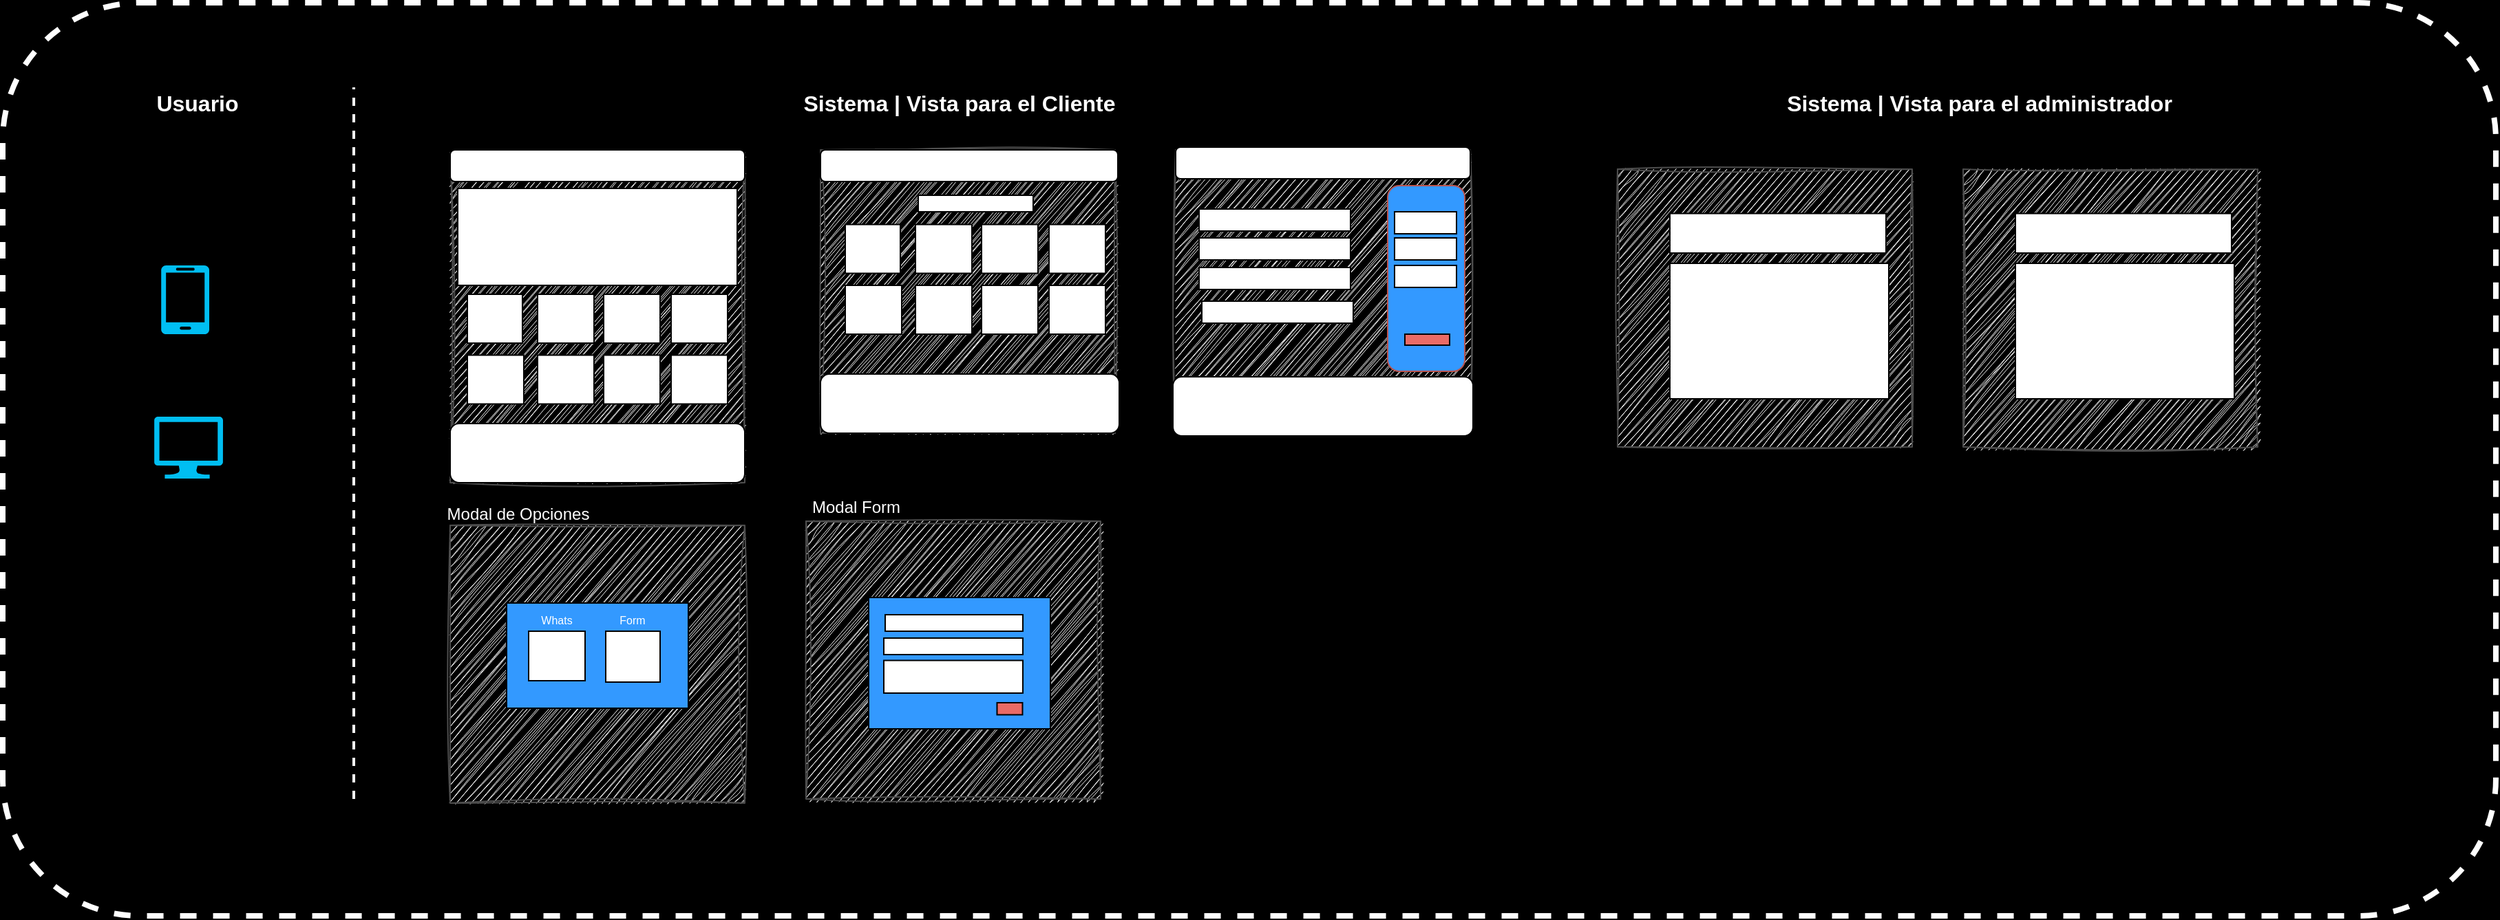 <mxfile version="24.7.6">
  <diagram name="Página-1" id="tjdAhNp8Tf4jcQL1_tRD">
    <mxGraphModel dx="2098" dy="1102" grid="0" gridSize="6" guides="1" tooltips="1" connect="1" arrows="1" fold="1" page="1" pageScale="1" pageWidth="1169" pageHeight="827" background="#000000" math="0" shadow="0">
      <root>
        <mxCell id="0" />
        <mxCell id="1" parent="0" />
        <mxCell id="vzibz0AQZVTIqVIJQ36B-57" value="" style="rounded=1;whiteSpace=wrap;html=1;fillColor=none;strokeWidth=4;strokeColor=#FFFFFF;dashed=1;" parent="1" vertex="1">
          <mxGeometry x="46" y="91" width="1811" height="664" as="geometry" />
        </mxCell>
        <mxCell id="vzibz0AQZVTIqVIJQ36B-58" value="" style="verticalLabelPosition=bottom;html=1;verticalAlign=top;align=center;strokeColor=none;fillColor=#00BEF2;shape=mxgraph.azure.mobile;pointerEvents=1;" parent="1" vertex="1">
          <mxGeometry x="161" y="282" width="35" height="50" as="geometry" />
        </mxCell>
        <mxCell id="vzibz0AQZVTIqVIJQ36B-59" value="" style="verticalLabelPosition=bottom;html=1;verticalAlign=top;align=center;strokeColor=none;fillColor=#00BEF2;shape=mxgraph.azure.computer;pointerEvents=1;" parent="1" vertex="1">
          <mxGeometry x="156" y="392" width="50" height="45" as="geometry" />
        </mxCell>
        <mxCell id="vzibz0AQZVTIqVIJQ36B-62" value="" style="endArrow=none;dashed=1;html=1;rounded=0;strokeColor=#FFFFFF;fontColor=#393C56;fillColor=#F2CC8F;strokeWidth=2;" parent="1" edge="1">
          <mxGeometry width="50" height="50" relative="1" as="geometry">
            <mxPoint x="301" y="670" as="sourcePoint" />
            <mxPoint x="301" y="152.5" as="targetPoint" />
          </mxGeometry>
        </mxCell>
        <mxCell id="vzibz0AQZVTIqVIJQ36B-63" value="" style="endArrow=none;dashed=1;html=1;dashPattern=1 3;strokeWidth=2;rounded=0;" parent="1" edge="1">
          <mxGeometry width="50" height="50" relative="1" as="geometry">
            <mxPoint x="472" y="346" as="sourcePoint" />
            <mxPoint x="522" y="296" as="targetPoint" />
          </mxGeometry>
        </mxCell>
        <mxCell id="vzibz0AQZVTIqVIJQ36B-64" value="" style="endArrow=none;dashed=1;html=1;dashPattern=1 3;strokeWidth=2;rounded=0;" parent="1" edge="1">
          <mxGeometry width="50" height="50" relative="1" as="geometry">
            <mxPoint x="472" y="346" as="sourcePoint" />
            <mxPoint x="522" y="296" as="targetPoint" />
          </mxGeometry>
        </mxCell>
        <mxCell id="vzibz0AQZVTIqVIJQ36B-65" value="" style="endArrow=none;html=1;rounded=0;" parent="1" edge="1">
          <mxGeometry width="50" height="50" relative="1" as="geometry">
            <mxPoint x="472" y="346" as="sourcePoint" />
            <mxPoint x="522" y="296" as="targetPoint" />
          </mxGeometry>
        </mxCell>
        <mxCell id="vzibz0AQZVTIqVIJQ36B-67" value="" style="endArrow=none;html=1;rounded=0;" parent="1" edge="1">
          <mxGeometry width="50" height="50" relative="1" as="geometry">
            <mxPoint x="472" y="346" as="sourcePoint" />
            <mxPoint x="522" y="296" as="targetPoint" />
          </mxGeometry>
        </mxCell>
        <mxCell id="vzibz0AQZVTIqVIJQ36B-70" value="&lt;font color=&quot;#ffffff&quot;&gt;&lt;span style=&quot;font-size: 16px;&quot;&gt;&lt;b&gt;Usuario&lt;/b&gt;&lt;/span&gt;&lt;/font&gt;" style="text;html=1;align=center;verticalAlign=middle;whiteSpace=wrap;rounded=0;fontColor=#393C56;" parent="1" vertex="1">
          <mxGeometry x="147" y="154" width="81" height="20" as="geometry" />
        </mxCell>
        <mxCell id="vzibz0AQZVTIqVIJQ36B-72" value="&lt;font color=&quot;#ffffff&quot;&gt;&lt;span style=&quot;font-size: 16px;&quot;&gt;&lt;b&gt;Sistema | Vista para el Cliente&lt;/b&gt;&lt;/span&gt;&lt;/font&gt;" style="text;html=1;align=center;verticalAlign=middle;whiteSpace=wrap;rounded=0;fontColor=#393C56;" parent="1" vertex="1">
          <mxGeometry x="590" y="154" width="302" height="20" as="geometry" />
        </mxCell>
        <mxCell id="vzibz0AQZVTIqVIJQ36B-75" value="" style="rounded=0;whiteSpace=wrap;html=1;glass=0;shadow=0;sketch=1;curveFitting=1;jiggle=2;fillColor=#f5f5f5;fontColor=#333333;strokeColor=#4D4D4D;" parent="1" vertex="1">
          <mxGeometry x="371" y="200" width="214" height="240" as="geometry" />
        </mxCell>
        <mxCell id="vzibz0AQZVTIqVIJQ36B-78" value="" style="rounded=0;whiteSpace=wrap;html=1;glass=0;shadow=0;sketch=1;curveFitting=1;jiggle=2;fillColor=#f5f5f5;fontColor=#333333;strokeColor=#4D4D4D;" parent="1" vertex="1">
          <mxGeometry x="640" y="198" width="214" height="206" as="geometry" />
        </mxCell>
        <mxCell id="vzibz0AQZVTIqVIJQ36B-79" value="" style="rounded=0;whiteSpace=wrap;html=1;glass=0;shadow=0;sketch=1;curveFitting=1;jiggle=2;fillColor=#f5f5f5;fontColor=#333333;strokeColor=#4D4D4D;" parent="1" vertex="1">
          <mxGeometry x="898" y="198" width="214" height="206" as="geometry" />
        </mxCell>
        <mxCell id="vzibz0AQZVTIqVIJQ36B-80" value="&lt;font color=&quot;#ffffff&quot;&gt;&lt;span style=&quot;font-size: 16px;&quot;&gt;&lt;b&gt;Sistema | Vista para el administrador&lt;/b&gt;&lt;/span&gt;&lt;/font&gt;" style="text;html=1;align=center;verticalAlign=middle;whiteSpace=wrap;rounded=0;fontColor=#393C56;" parent="1" vertex="1">
          <mxGeometry x="1331" y="154" width="302" height="20" as="geometry" />
        </mxCell>
        <mxCell id="vzibz0AQZVTIqVIJQ36B-87" value="" style="rounded=1;whiteSpace=wrap;html=1;" parent="1" vertex="1">
          <mxGeometry x="371" y="198" width="214" height="23" as="geometry" />
        </mxCell>
        <mxCell id="vzibz0AQZVTIqVIJQ36B-88" value="" style="rounded=1;whiteSpace=wrap;html=1;" parent="1" vertex="1">
          <mxGeometry x="371" y="397" width="214" height="43" as="geometry" />
        </mxCell>
        <mxCell id="vzibz0AQZVTIqVIJQ36B-89" value="" style="rounded=1;whiteSpace=wrap;html=1;" parent="1" vertex="1">
          <mxGeometry x="640" y="198" width="216" height="23" as="geometry" />
        </mxCell>
        <mxCell id="vzibz0AQZVTIqVIJQ36B-90" value="" style="rounded=1;whiteSpace=wrap;html=1;" parent="1" vertex="1">
          <mxGeometry x="640" y="361" width="217" height="43" as="geometry" />
        </mxCell>
        <mxCell id="vzibz0AQZVTIqVIJQ36B-91" value="" style="rounded=1;whiteSpace=wrap;html=1;" parent="1" vertex="1">
          <mxGeometry x="896" y="363" width="218" height="43" as="geometry" />
        </mxCell>
        <mxCell id="vzibz0AQZVTIqVIJQ36B-92" value="" style="rounded=1;whiteSpace=wrap;html=1;" parent="1" vertex="1">
          <mxGeometry x="898" y="196" width="214" height="23" as="geometry" />
        </mxCell>
        <mxCell id="vzibz0AQZVTIqVIJQ36B-93" value="" style="rounded=1;whiteSpace=wrap;html=1;fillColor=#3399FF;strokeColor=#b85450;" parent="1" vertex="1">
          <mxGeometry x="1052" y="224" width="56" height="135" as="geometry" />
        </mxCell>
        <mxCell id="vzibz0AQZVTIqVIJQ36B-94" value="" style="rounded=0;whiteSpace=wrap;html=1;fillColor=#EA6B66;" parent="1" vertex="1">
          <mxGeometry x="1064.5" y="332" width="32.5" height="8" as="geometry" />
        </mxCell>
        <mxCell id="vzibz0AQZVTIqVIJQ36B-95" value="" style="rounded=0;whiteSpace=wrap;html=1;" parent="1" vertex="1">
          <mxGeometry x="1057" y="243" width="45" height="16" as="geometry" />
        </mxCell>
        <mxCell id="vzibz0AQZVTIqVIJQ36B-96" value="" style="rounded=0;whiteSpace=wrap;html=1;" parent="1" vertex="1">
          <mxGeometry x="1057" y="262" width="45" height="16" as="geometry" />
        </mxCell>
        <mxCell id="vzibz0AQZVTIqVIJQ36B-97" value="" style="rounded=0;whiteSpace=wrap;html=1;" parent="1" vertex="1">
          <mxGeometry x="1057" y="282" width="45" height="16" as="geometry" />
        </mxCell>
        <mxCell id="vzibz0AQZVTIqVIJQ36B-99" value="" style="rounded=0;whiteSpace=wrap;html=1;" parent="1" vertex="1">
          <mxGeometry x="915" y="241" width="110" height="16" as="geometry" />
        </mxCell>
        <mxCell id="vzibz0AQZVTIqVIJQ36B-100" value="" style="rounded=0;whiteSpace=wrap;html=1;" parent="1" vertex="1">
          <mxGeometry x="915" y="262" width="110" height="16" as="geometry" />
        </mxCell>
        <mxCell id="vzibz0AQZVTIqVIJQ36B-101" value="" style="rounded=0;whiteSpace=wrap;html=1;" parent="1" vertex="1">
          <mxGeometry x="915" y="283.5" width="110" height="16" as="geometry" />
        </mxCell>
        <mxCell id="vzibz0AQZVTIqVIJQ36B-102" value="" style="rounded=0;whiteSpace=wrap;html=1;" parent="1" vertex="1">
          <mxGeometry x="917" y="308" width="110" height="16" as="geometry" />
        </mxCell>
        <mxCell id="vzibz0AQZVTIqVIJQ36B-103" value="" style="rounded=0;whiteSpace=wrap;html=1;" parent="1" vertex="1">
          <mxGeometry x="658" y="252.25" width="40" height="35.5" as="geometry" />
        </mxCell>
        <mxCell id="vzibz0AQZVTIqVIJQ36B-104" value="" style="rounded=0;whiteSpace=wrap;html=1;" parent="1" vertex="1">
          <mxGeometry x="709" y="252.25" width="41" height="35.5" as="geometry" />
        </mxCell>
        <mxCell id="vzibz0AQZVTIqVIJQ36B-105" value="" style="rounded=0;whiteSpace=wrap;html=1;" parent="1" vertex="1">
          <mxGeometry x="757" y="252.25" width="41" height="35.5" as="geometry" />
        </mxCell>
        <mxCell id="vzibz0AQZVTIqVIJQ36B-106" value="" style="rounded=0;whiteSpace=wrap;html=1;" parent="1" vertex="1">
          <mxGeometry x="806" y="252.25" width="41" height="35.5" as="geometry" />
        </mxCell>
        <mxCell id="vzibz0AQZVTIqVIJQ36B-107" value="" style="rounded=0;whiteSpace=wrap;html=1;" parent="1" vertex="1">
          <mxGeometry x="658" y="296.5" width="41" height="35.5" as="geometry" />
        </mxCell>
        <mxCell id="vzibz0AQZVTIqVIJQ36B-108" value="" style="rounded=0;whiteSpace=wrap;html=1;" parent="1" vertex="1">
          <mxGeometry x="709" y="296.5" width="41" height="35.5" as="geometry" />
        </mxCell>
        <mxCell id="vzibz0AQZVTIqVIJQ36B-109" value="" style="rounded=0;whiteSpace=wrap;html=1;" parent="1" vertex="1">
          <mxGeometry x="757" y="296.5" width="41" height="35.5" as="geometry" />
        </mxCell>
        <mxCell id="vzibz0AQZVTIqVIJQ36B-110" value="" style="rounded=0;whiteSpace=wrap;html=1;" parent="1" vertex="1">
          <mxGeometry x="806" y="296.5" width="41" height="35.5" as="geometry" />
        </mxCell>
        <mxCell id="vzibz0AQZVTIqVIJQ36B-111" value="" style="rounded=0;whiteSpace=wrap;html=1;" parent="1" vertex="1">
          <mxGeometry x="376.5" y="226" width="203" height="70.5" as="geometry" />
        </mxCell>
        <mxCell id="vzibz0AQZVTIqVIJQ36B-112" value="" style="rounded=0;whiteSpace=wrap;html=1;" parent="1" vertex="1">
          <mxGeometry x="383.5" y="303" width="40" height="35.5" as="geometry" />
        </mxCell>
        <mxCell id="vzibz0AQZVTIqVIJQ36B-113" value="" style="rounded=0;whiteSpace=wrap;html=1;" parent="1" vertex="1">
          <mxGeometry x="434.5" y="303" width="41" height="35.5" as="geometry" />
        </mxCell>
        <mxCell id="vzibz0AQZVTIqVIJQ36B-114" value="" style="rounded=0;whiteSpace=wrap;html=1;" parent="1" vertex="1">
          <mxGeometry x="482.5" y="303" width="41" height="35.5" as="geometry" />
        </mxCell>
        <mxCell id="vzibz0AQZVTIqVIJQ36B-115" value="" style="rounded=0;whiteSpace=wrap;html=1;" parent="1" vertex="1">
          <mxGeometry x="531.5" y="303" width="41" height="35.5" as="geometry" />
        </mxCell>
        <mxCell id="vzibz0AQZVTIqVIJQ36B-116" value="" style="rounded=0;whiteSpace=wrap;html=1;" parent="1" vertex="1">
          <mxGeometry x="383.5" y="347.25" width="41" height="35.5" as="geometry" />
        </mxCell>
        <mxCell id="vzibz0AQZVTIqVIJQ36B-117" value="" style="rounded=0;whiteSpace=wrap;html=1;" parent="1" vertex="1">
          <mxGeometry x="434.5" y="347.25" width="41" height="35.5" as="geometry" />
        </mxCell>
        <mxCell id="vzibz0AQZVTIqVIJQ36B-118" value="" style="rounded=0;whiteSpace=wrap;html=1;" parent="1" vertex="1">
          <mxGeometry x="482.5" y="347.25" width="41" height="35.5" as="geometry" />
        </mxCell>
        <mxCell id="vzibz0AQZVTIqVIJQ36B-119" value="" style="rounded=0;whiteSpace=wrap;html=1;" parent="1" vertex="1">
          <mxGeometry x="531.5" y="347.25" width="41" height="35.5" as="geometry" />
        </mxCell>
        <mxCell id="vzibz0AQZVTIqVIJQ36B-120" value="" style="rounded=0;whiteSpace=wrap;html=1;" parent="1" vertex="1">
          <mxGeometry x="711" y="231" width="83.5" height="12" as="geometry" />
        </mxCell>
        <mxCell id="vzibz0AQZVTIqVIJQ36B-121" value="" style="rounded=0;whiteSpace=wrap;html=1;glass=0;shadow=0;sketch=1;curveFitting=1;jiggle=2;fillColor=#f5f5f5;fontColor=#333333;strokeColor=#4D4D4D;" parent="1" vertex="1">
          <mxGeometry x="371" y="471" width="214" height="202" as="geometry" />
        </mxCell>
        <mxCell id="vzibz0AQZVTIqVIJQ36B-122" value="" style="rounded=0;whiteSpace=wrap;html=1;fillColor=#3399FF;" parent="1" vertex="1">
          <mxGeometry x="412" y="527.5" width="132" height="76.5" as="geometry" />
        </mxCell>
        <mxCell id="vzibz0AQZVTIqVIJQ36B-123" value="" style="rounded=0;whiteSpace=wrap;html=1;" parent="1" vertex="1">
          <mxGeometry x="428" y="548" width="41" height="36" as="geometry" />
        </mxCell>
        <mxCell id="vzibz0AQZVTIqVIJQ36B-124" value="" style="rounded=0;whiteSpace=wrap;html=1;" parent="1" vertex="1">
          <mxGeometry x="484" y="548" width="39.5" height="37" as="geometry" />
        </mxCell>
        <mxCell id="vzibz0AQZVTIqVIJQ36B-130" value="" style="rounded=0;whiteSpace=wrap;html=1;glass=0;shadow=0;sketch=1;curveFitting=1;jiggle=2;fillColor=#f5f5f5;fontColor=#333333;strokeColor=#4D4D4D;" parent="1" vertex="1">
          <mxGeometry x="629.5" y="468" width="214" height="202" as="geometry" />
        </mxCell>
        <mxCell id="vzibz0AQZVTIqVIJQ36B-131" value="" style="rounded=0;whiteSpace=wrap;html=1;fillColor=#3399FF;" parent="1" vertex="1">
          <mxGeometry x="675" y="523.5" width="132" height="95.5" as="geometry" />
        </mxCell>
        <mxCell id="vzibz0AQZVTIqVIJQ36B-132" value="" style="rounded=0;whiteSpace=wrap;html=1;" parent="1" vertex="1">
          <mxGeometry x="687" y="536" width="100" height="12" as="geometry" />
        </mxCell>
        <mxCell id="vzibz0AQZVTIqVIJQ36B-135" value="" style="rounded=0;whiteSpace=wrap;html=1;" parent="1" vertex="1">
          <mxGeometry x="686" y="553" width="101" height="12" as="geometry" />
        </mxCell>
        <mxCell id="vzibz0AQZVTIqVIJQ36B-136" value="" style="rounded=0;whiteSpace=wrap;html=1;" parent="1" vertex="1">
          <mxGeometry x="686" y="569.25" width="101" height="23.75" as="geometry" />
        </mxCell>
        <mxCell id="vzibz0AQZVTIqVIJQ36B-138" value="" style="rounded=0;whiteSpace=wrap;html=1;fillColor=#EA6B66;" parent="1" vertex="1">
          <mxGeometry x="768.25" y="600" width="18.5" height="8.75" as="geometry" />
        </mxCell>
        <mxCell id="vzibz0AQZVTIqVIJQ36B-142" value="t" style="rounded=0;whiteSpace=wrap;html=1;glass=0;shadow=0;sketch=1;curveFitting=1;jiggle=2;fillColor=#f5f5f5;fontColor=#333333;strokeColor=#4D4D4D;" parent="1" vertex="1">
          <mxGeometry x="1219" y="212" width="214" height="202" as="geometry" />
        </mxCell>
        <mxCell id="vzibz0AQZVTIqVIJQ36B-143" value="&lt;font color=&quot;#ffffff&quot;&gt;Modal de Opciones&lt;/font&gt;" style="text;html=1;align=center;verticalAlign=middle;whiteSpace=wrap;rounded=0;" parent="1" vertex="1">
          <mxGeometry x="365" y="448" width="110.5" height="30" as="geometry" />
        </mxCell>
        <mxCell id="vzibz0AQZVTIqVIJQ36B-144" value="&lt;font color=&quot;#ffffff&quot;&gt;Modal Form&lt;/font&gt;" style="text;html=1;align=center;verticalAlign=middle;whiteSpace=wrap;rounded=0;" parent="1" vertex="1">
          <mxGeometry x="629.5" y="443" width="71.5" height="30" as="geometry" />
        </mxCell>
        <mxCell id="vzibz0AQZVTIqVIJQ36B-145" value="&lt;font style=&quot;font-size: 8px;&quot; color=&quot;#ffffff&quot;&gt;Whats&lt;/font&gt;" style="text;html=1;align=center;verticalAlign=middle;whiteSpace=wrap;rounded=0;" parent="1" vertex="1">
          <mxGeometry x="434.25" y="536" width="28.5" height="6" as="geometry" />
        </mxCell>
        <mxCell id="vzibz0AQZVTIqVIJQ36B-146" value="&lt;font style=&quot;font-size: 8px;&quot; color=&quot;#ffffff&quot;&gt;Form&lt;/font&gt;" style="text;html=1;align=center;verticalAlign=middle;whiteSpace=wrap;rounded=0;" parent="1" vertex="1">
          <mxGeometry x="488.75" y="536" width="28.5" height="6" as="geometry" />
        </mxCell>
        <mxCell id="P51ggZ246XFU74AheUYT-1" value="" style="rounded=0;whiteSpace=wrap;html=1;" vertex="1" parent="1">
          <mxGeometry x="1257" y="280.5" width="159" height="98.5" as="geometry" />
        </mxCell>
        <mxCell id="P51ggZ246XFU74AheUYT-2" value="" style="rounded=0;whiteSpace=wrap;html=1;" vertex="1" parent="1">
          <mxGeometry x="1257" y="244.25" width="157" height="28.75" as="geometry" />
        </mxCell>
        <mxCell id="P51ggZ246XFU74AheUYT-3" value="t" style="rounded=0;whiteSpace=wrap;html=1;glass=0;shadow=0;sketch=1;curveFitting=1;jiggle=2;fillColor=#f5f5f5;fontColor=#333333;strokeColor=#4D4D4D;" vertex="1" parent="1">
          <mxGeometry x="1470" y="212" width="214" height="202" as="geometry" />
        </mxCell>
        <mxCell id="P51ggZ246XFU74AheUYT-4" value="" style="rounded=0;whiteSpace=wrap;html=1;" vertex="1" parent="1">
          <mxGeometry x="1508" y="280.5" width="159" height="98.5" as="geometry" />
        </mxCell>
        <mxCell id="P51ggZ246XFU74AheUYT-5" value="" style="rounded=0;whiteSpace=wrap;html=1;" vertex="1" parent="1">
          <mxGeometry x="1508" y="244.25" width="157" height="28.75" as="geometry" />
        </mxCell>
      </root>
    </mxGraphModel>
  </diagram>
</mxfile>
